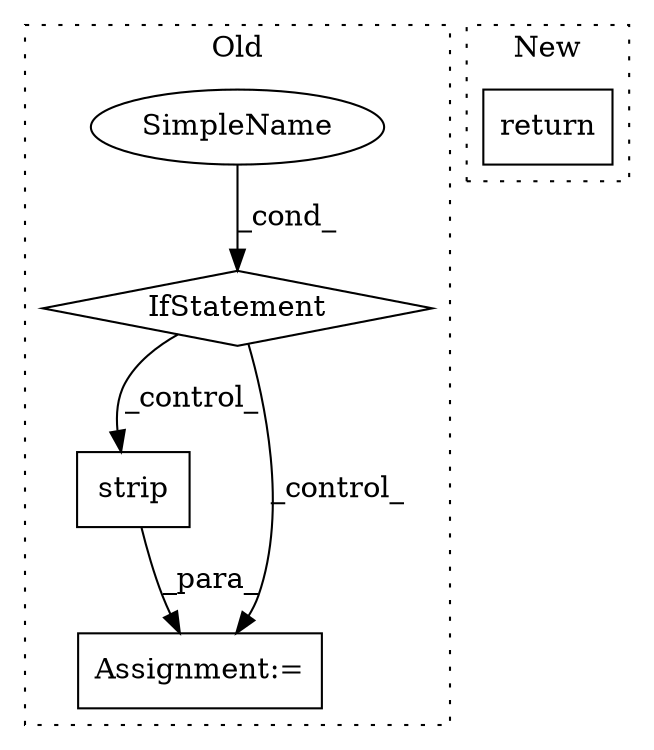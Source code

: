 digraph G {
subgraph cluster0 {
1 [label="strip" a="32" s="8242,8254" l="6,1" shape="box"];
3 [label="Assignment:=" a="7" s="8224" l="1" shape="box"];
4 [label="SimpleName" a="42" s="" l="" shape="ellipse"];
5 [label="IfStatement" a="25" s="7980,8009" l="4,2" shape="diamond"];
label = "Old";
style="dotted";
}
subgraph cluster1 {
2 [label="return" a="41" s="8253" l="7" shape="box"];
label = "New";
style="dotted";
}
1 -> 3 [label="_para_"];
4 -> 5 [label="_cond_"];
5 -> 3 [label="_control_"];
5 -> 1 [label="_control_"];
}